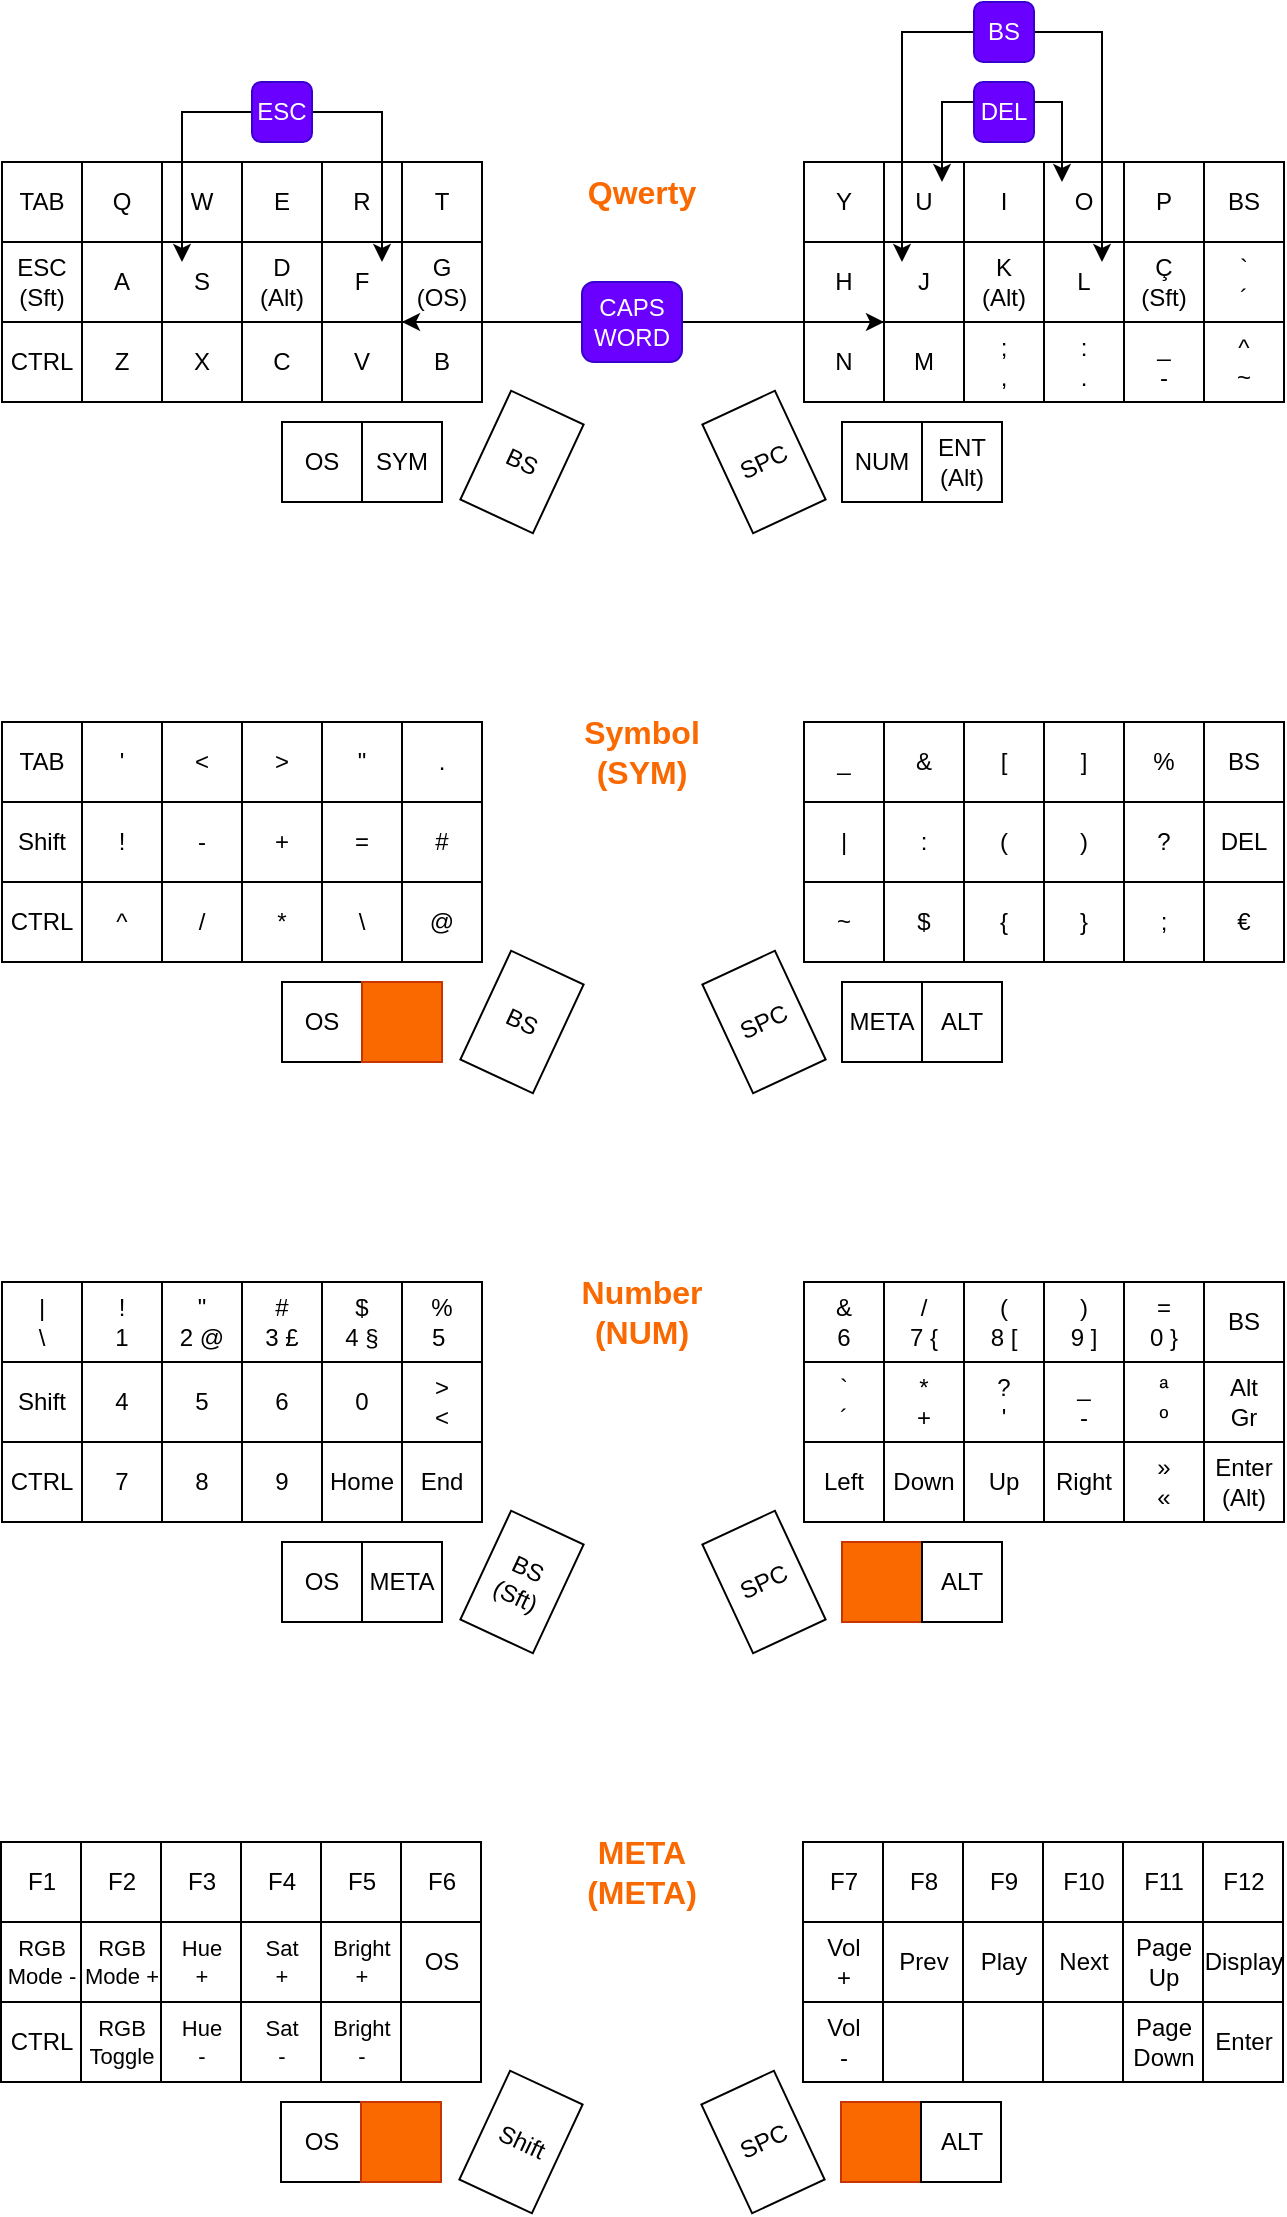 <mxfile version="20.8.10" type="device"><diagram name="Page-1" id="RjyNpweCf3BuNqAkhzB8"><mxGraphModel dx="1401" dy="867" grid="1" gridSize="10" guides="1" tooltips="1" connect="1" arrows="1" fold="1" page="1" pageScale="1" pageWidth="827" pageHeight="1169" math="0" shadow="0"><root><mxCell id="0"/><mxCell id="1" parent="0"/><mxCell id="gcK_eplWtHW8My9eg8PI-1" value="TAB" style="rounded=0;whiteSpace=wrap;html=1;" parent="1" vertex="1"><mxGeometry x="80" y="120" width="40" height="40" as="geometry"/></mxCell><mxCell id="gcK_eplWtHW8My9eg8PI-2" value="Q" style="rounded=0;whiteSpace=wrap;html=1;" parent="1" vertex="1"><mxGeometry x="120" y="120" width="40" height="40" as="geometry"/></mxCell><mxCell id="gcK_eplWtHW8My9eg8PI-3" value="W" style="rounded=0;whiteSpace=wrap;html=1;" parent="1" vertex="1"><mxGeometry x="160" y="120" width="40" height="40" as="geometry"/></mxCell><mxCell id="gcK_eplWtHW8My9eg8PI-4" value="E" style="rounded=0;whiteSpace=wrap;html=1;" parent="1" vertex="1"><mxGeometry x="200" y="120" width="40" height="40" as="geometry"/></mxCell><mxCell id="gcK_eplWtHW8My9eg8PI-5" value="R" style="rounded=0;whiteSpace=wrap;html=1;" parent="1" vertex="1"><mxGeometry x="240" y="120" width="40" height="40" as="geometry"/></mxCell><mxCell id="gcK_eplWtHW8My9eg8PI-6" value="T" style="rounded=0;whiteSpace=wrap;html=1;" parent="1" vertex="1"><mxGeometry x="280" y="120" width="40" height="40" as="geometry"/></mxCell><mxCell id="gcK_eplWtHW8My9eg8PI-7" value="Y" style="rounded=0;whiteSpace=wrap;html=1;" parent="1" vertex="1"><mxGeometry x="481" y="120" width="40" height="40" as="geometry"/></mxCell><mxCell id="gcK_eplWtHW8My9eg8PI-8" value="U" style="rounded=0;whiteSpace=wrap;html=1;" parent="1" vertex="1"><mxGeometry x="521" y="120" width="40" height="40" as="geometry"/></mxCell><mxCell id="gcK_eplWtHW8My9eg8PI-9" value="I" style="rounded=0;whiteSpace=wrap;html=1;" parent="1" vertex="1"><mxGeometry x="561" y="120" width="40" height="40" as="geometry"/></mxCell><mxCell id="gcK_eplWtHW8My9eg8PI-10" value="O" style="rounded=0;whiteSpace=wrap;html=1;" parent="1" vertex="1"><mxGeometry x="601" y="120" width="40" height="40" as="geometry"/></mxCell><mxCell id="gcK_eplWtHW8My9eg8PI-11" value="P" style="rounded=0;whiteSpace=wrap;html=1;" parent="1" vertex="1"><mxGeometry x="641" y="120" width="40" height="40" as="geometry"/></mxCell><mxCell id="gcK_eplWtHW8My9eg8PI-12" value="BS" style="rounded=0;whiteSpace=wrap;html=1;" parent="1" vertex="1"><mxGeometry x="681" y="120" width="40" height="40" as="geometry"/></mxCell><mxCell id="gcK_eplWtHW8My9eg8PI-13" value="H" style="rounded=0;whiteSpace=wrap;html=1;" parent="1" vertex="1"><mxGeometry x="481" y="160" width="40" height="40" as="geometry"/></mxCell><mxCell id="gcK_eplWtHW8My9eg8PI-14" value="J" style="rounded=0;whiteSpace=wrap;html=1;" parent="1" vertex="1"><mxGeometry x="521" y="160" width="40" height="40" as="geometry"/></mxCell><mxCell id="gcK_eplWtHW8My9eg8PI-15" value="K&lt;br&gt;(Alt)" style="rounded=0;whiteSpace=wrap;html=1;" parent="1" vertex="1"><mxGeometry x="561" y="160" width="40" height="40" as="geometry"/></mxCell><mxCell id="gcK_eplWtHW8My9eg8PI-16" value="L" style="rounded=0;whiteSpace=wrap;html=1;" parent="1" vertex="1"><mxGeometry x="601" y="160" width="40" height="40" as="geometry"/></mxCell><mxCell id="gcK_eplWtHW8My9eg8PI-17" value="Ç&lt;br&gt;(Sft)" style="rounded=0;whiteSpace=wrap;html=1;" parent="1" vertex="1"><mxGeometry x="641" y="160" width="40" height="40" as="geometry"/></mxCell><mxCell id="gcK_eplWtHW8My9eg8PI-18" value="`&lt;br&gt;´" style="rounded=0;whiteSpace=wrap;html=1;" parent="1" vertex="1"><mxGeometry x="681" y="160" width="40" height="40" as="geometry"/></mxCell><mxCell id="gcK_eplWtHW8My9eg8PI-19" value="N" style="rounded=0;whiteSpace=wrap;html=1;" parent="1" vertex="1"><mxGeometry x="481" y="200" width="40" height="40" as="geometry"/></mxCell><mxCell id="gcK_eplWtHW8My9eg8PI-20" value="M" style="rounded=0;whiteSpace=wrap;html=1;" parent="1" vertex="1"><mxGeometry x="521" y="200" width="40" height="40" as="geometry"/></mxCell><mxCell id="gcK_eplWtHW8My9eg8PI-21" value=";&lt;br&gt;," style="rounded=0;whiteSpace=wrap;html=1;" parent="1" vertex="1"><mxGeometry x="561" y="200" width="40" height="40" as="geometry"/></mxCell><mxCell id="gcK_eplWtHW8My9eg8PI-22" value=":&lt;br&gt;." style="rounded=0;whiteSpace=wrap;html=1;" parent="1" vertex="1"><mxGeometry x="601" y="200" width="40" height="40" as="geometry"/></mxCell><mxCell id="gcK_eplWtHW8My9eg8PI-23" value="_&lt;br&gt;-" style="rounded=0;whiteSpace=wrap;html=1;" parent="1" vertex="1"><mxGeometry x="641" y="200" width="40" height="40" as="geometry"/></mxCell><mxCell id="gcK_eplWtHW8My9eg8PI-24" value="^&lt;br&gt;~" style="rounded=0;whiteSpace=wrap;html=1;" parent="1" vertex="1"><mxGeometry x="681" y="200" width="40" height="40" as="geometry"/></mxCell><mxCell id="gcK_eplWtHW8My9eg8PI-25" value="ESC&lt;br&gt;(Sft)" style="rounded=0;whiteSpace=wrap;html=1;" parent="1" vertex="1"><mxGeometry x="80" y="160" width="40" height="40" as="geometry"/></mxCell><mxCell id="gcK_eplWtHW8My9eg8PI-26" value="A" style="rounded=0;whiteSpace=wrap;html=1;" parent="1" vertex="1"><mxGeometry x="120" y="160" width="40" height="40" as="geometry"/></mxCell><mxCell id="gcK_eplWtHW8My9eg8PI-27" value="S" style="rounded=0;whiteSpace=wrap;html=1;" parent="1" vertex="1"><mxGeometry x="160" y="160" width="40" height="40" as="geometry"/></mxCell><mxCell id="gcK_eplWtHW8My9eg8PI-28" value="D&lt;br&gt;(Alt)" style="rounded=0;whiteSpace=wrap;html=1;" parent="1" vertex="1"><mxGeometry x="200" y="160" width="40" height="40" as="geometry"/></mxCell><mxCell id="gcK_eplWtHW8My9eg8PI-29" value="F" style="rounded=0;whiteSpace=wrap;html=1;" parent="1" vertex="1"><mxGeometry x="240" y="160" width="40" height="40" as="geometry"/></mxCell><mxCell id="gcK_eplWtHW8My9eg8PI-30" value="G&lt;br&gt;(OS)" style="rounded=0;whiteSpace=wrap;html=1;" parent="1" vertex="1"><mxGeometry x="280" y="160" width="40" height="40" as="geometry"/></mxCell><mxCell id="gcK_eplWtHW8My9eg8PI-31" value="CTRL" style="rounded=0;whiteSpace=wrap;html=1;" parent="1" vertex="1"><mxGeometry x="80" y="200" width="40" height="40" as="geometry"/></mxCell><mxCell id="gcK_eplWtHW8My9eg8PI-32" value="Z" style="rounded=0;whiteSpace=wrap;html=1;" parent="1" vertex="1"><mxGeometry x="120" y="200" width="40" height="40" as="geometry"/></mxCell><mxCell id="gcK_eplWtHW8My9eg8PI-33" value="X" style="rounded=0;whiteSpace=wrap;html=1;" parent="1" vertex="1"><mxGeometry x="160" y="200" width="40" height="40" as="geometry"/></mxCell><mxCell id="gcK_eplWtHW8My9eg8PI-34" value="C" style="rounded=0;whiteSpace=wrap;html=1;" parent="1" vertex="1"><mxGeometry x="200" y="200" width="40" height="40" as="geometry"/></mxCell><mxCell id="gcK_eplWtHW8My9eg8PI-35" value="V" style="rounded=0;whiteSpace=wrap;html=1;" parent="1" vertex="1"><mxGeometry x="240" y="200" width="40" height="40" as="geometry"/></mxCell><mxCell id="gcK_eplWtHW8My9eg8PI-36" value="B" style="rounded=0;whiteSpace=wrap;html=1;" parent="1" vertex="1"><mxGeometry x="280" y="200" width="40" height="40" as="geometry"/></mxCell><mxCell id="gcK_eplWtHW8My9eg8PI-37" value="OS" style="rounded=0;whiteSpace=wrap;html=1;" parent="1" vertex="1"><mxGeometry x="220" y="250" width="40" height="40" as="geometry"/></mxCell><mxCell id="gcK_eplWtHW8My9eg8PI-38" value="SYM" style="rounded=0;whiteSpace=wrap;html=1;" parent="1" vertex="1"><mxGeometry x="260" y="250" width="40" height="40" as="geometry"/></mxCell><mxCell id="gcK_eplWtHW8My9eg8PI-39" value="SPC" style="rounded=0;whiteSpace=wrap;html=1;rotation=335;" parent="1" vertex="1"><mxGeometry x="441" y="240" width="40" height="60" as="geometry"/></mxCell><mxCell id="gcK_eplWtHW8My9eg8PI-40" value="BS" style="rounded=0;whiteSpace=wrap;html=1;rotation=25;" parent="1" vertex="1"><mxGeometry x="320" y="240" width="40" height="60" as="geometry"/></mxCell><mxCell id="gcK_eplWtHW8My9eg8PI-41" value="NUM" style="rounded=0;whiteSpace=wrap;html=1;" parent="1" vertex="1"><mxGeometry x="500" y="250" width="40" height="40" as="geometry"/></mxCell><mxCell id="gcK_eplWtHW8My9eg8PI-42" value="ENT&lt;br&gt;(Alt)" style="rounded=0;whiteSpace=wrap;html=1;" parent="1" vertex="1"><mxGeometry x="540" y="250" width="40" height="40" as="geometry"/></mxCell><mxCell id="gcK_eplWtHW8My9eg8PI-49" style="edgeStyle=orthogonalEdgeStyle;rounded=0;orthogonalLoop=1;jettySize=auto;html=1;exitX=1;exitY=0.5;exitDx=0;exitDy=0;entryX=0.75;entryY=0.25;entryDx=0;entryDy=0;entryPerimeter=0;" parent="1" source="gcK_eplWtHW8My9eg8PI-43" target="gcK_eplWtHW8My9eg8PI-29" edge="1"><mxGeometry relative="1" as="geometry"/></mxCell><mxCell id="gcK_eplWtHW8My9eg8PI-50" style="edgeStyle=orthogonalEdgeStyle;rounded=0;orthogonalLoop=1;jettySize=auto;html=1;exitX=0;exitY=0.5;exitDx=0;exitDy=0;entryX=0.25;entryY=0.25;entryDx=0;entryDy=0;entryPerimeter=0;" parent="1" source="gcK_eplWtHW8My9eg8PI-43" target="gcK_eplWtHW8My9eg8PI-27" edge="1"><mxGeometry relative="1" as="geometry"/></mxCell><mxCell id="gcK_eplWtHW8My9eg8PI-43" value="ESC" style="rounded=1;whiteSpace=wrap;html=1;fillColor=#6a00ff;fontColor=#ffffff;strokeColor=#3700CC;" parent="1" vertex="1"><mxGeometry x="205" y="80" width="30" height="30" as="geometry"/></mxCell><mxCell id="gcK_eplWtHW8My9eg8PI-47" style="edgeStyle=orthogonalEdgeStyle;rounded=0;orthogonalLoop=1;jettySize=auto;html=1;exitX=0;exitY=0.5;exitDx=0;exitDy=0;entryX=0.225;entryY=0.25;entryDx=0;entryDy=0;entryPerimeter=0;" parent="1" source="gcK_eplWtHW8My9eg8PI-46" target="gcK_eplWtHW8My9eg8PI-14" edge="1"><mxGeometry relative="1" as="geometry"/></mxCell><mxCell id="gcK_eplWtHW8My9eg8PI-48" style="edgeStyle=orthogonalEdgeStyle;rounded=0;orthogonalLoop=1;jettySize=auto;html=1;exitX=1;exitY=0.5;exitDx=0;exitDy=0;entryX=0.725;entryY=0.25;entryDx=0;entryDy=0;entryPerimeter=0;" parent="1" source="gcK_eplWtHW8My9eg8PI-46" target="gcK_eplWtHW8My9eg8PI-16" edge="1"><mxGeometry relative="1" as="geometry"/></mxCell><mxCell id="gcK_eplWtHW8My9eg8PI-46" value="BS" style="rounded=1;whiteSpace=wrap;html=1;fillColor=#6a00ff;fontColor=#ffffff;strokeColor=#3700CC;" parent="1" vertex="1"><mxGeometry x="566" y="40" width="30" height="30" as="geometry"/></mxCell><mxCell id="gcK_eplWtHW8My9eg8PI-52" style="edgeStyle=orthogonalEdgeStyle;rounded=0;orthogonalLoop=1;jettySize=auto;html=1;exitX=0;exitY=0.5;exitDx=0;exitDy=0;entryX=0.725;entryY=0.25;entryDx=0;entryDy=0;entryPerimeter=0;jumpStyle=arc;" parent="1" source="gcK_eplWtHW8My9eg8PI-51" target="gcK_eplWtHW8My9eg8PI-8" edge="1"><mxGeometry relative="1" as="geometry"><Array as="points"><mxPoint x="566" y="90"/><mxPoint x="550" y="90"/></Array></mxGeometry></mxCell><mxCell id="gcK_eplWtHW8My9eg8PI-53" style="edgeStyle=orthogonalEdgeStyle;rounded=0;jumpStyle=arc;orthogonalLoop=1;jettySize=auto;html=1;exitX=1;exitY=0.5;exitDx=0;exitDy=0;entryX=0.225;entryY=0.25;entryDx=0;entryDy=0;entryPerimeter=0;" parent="1" source="gcK_eplWtHW8My9eg8PI-51" target="gcK_eplWtHW8My9eg8PI-10" edge="1"><mxGeometry relative="1" as="geometry"><Array as="points"><mxPoint x="596" y="90"/><mxPoint x="610" y="90"/></Array></mxGeometry></mxCell><mxCell id="gcK_eplWtHW8My9eg8PI-51" value="DEL" style="rounded=1;whiteSpace=wrap;html=1;fillColor=#6a00ff;fontColor=#ffffff;strokeColor=#3700CC;" parent="1" vertex="1"><mxGeometry x="566" y="80" width="30" height="30" as="geometry"/></mxCell><mxCell id="gcK_eplWtHW8My9eg8PI-56" style="edgeStyle=orthogonalEdgeStyle;rounded=0;jumpStyle=arc;orthogonalLoop=1;jettySize=auto;html=1;exitX=0;exitY=0.5;exitDx=0;exitDy=0;entryX=0;entryY=1;entryDx=0;entryDy=0;" parent="1" source="gcK_eplWtHW8My9eg8PI-55" target="gcK_eplWtHW8My9eg8PI-30" edge="1"><mxGeometry relative="1" as="geometry"><Array as="points"><mxPoint x="310" y="200"/><mxPoint x="310" y="200"/></Array></mxGeometry></mxCell><mxCell id="gcK_eplWtHW8My9eg8PI-57" style="edgeStyle=orthogonalEdgeStyle;rounded=0;jumpStyle=arc;orthogonalLoop=1;jettySize=auto;html=1;exitX=1;exitY=0.5;exitDx=0;exitDy=0;entryX=1;entryY=0;entryDx=0;entryDy=0;" parent="1" source="gcK_eplWtHW8My9eg8PI-55" target="gcK_eplWtHW8My9eg8PI-19" edge="1"><mxGeometry relative="1" as="geometry"><Array as="points"><mxPoint x="490" y="200"/><mxPoint x="490" y="200"/></Array></mxGeometry></mxCell><mxCell id="gcK_eplWtHW8My9eg8PI-55" value="CAPS&lt;br&gt;WORD" style="rounded=1;whiteSpace=wrap;html=1;fillColor=#6a00ff;fontColor=#ffffff;strokeColor=#3700CC;" parent="1" vertex="1"><mxGeometry x="370" y="180" width="50" height="40" as="geometry"/></mxCell><mxCell id="gcK_eplWtHW8My9eg8PI-58" value="&lt;font style=&quot;font-size: 16px;&quot;&gt;&lt;b style=&quot;font-size: 16px;&quot;&gt;Qwerty&lt;/b&gt;&lt;/font&gt;" style="text;html=1;strokeColor=none;fillColor=none;align=center;verticalAlign=middle;whiteSpace=wrap;rounded=0;fontSize=16;fontColor=#fa6800;" parent="1" vertex="1"><mxGeometry x="370" y="120" width="60" height="30" as="geometry"/></mxCell><mxCell id="gcK_eplWtHW8My9eg8PI-59" value="TAB" style="rounded=0;whiteSpace=wrap;html=1;" parent="1" vertex="1"><mxGeometry x="80" y="400" width="40" height="40" as="geometry"/></mxCell><mxCell id="gcK_eplWtHW8My9eg8PI-60" value="'" style="rounded=0;whiteSpace=wrap;html=1;" parent="1" vertex="1"><mxGeometry x="120" y="400" width="40" height="40" as="geometry"/></mxCell><mxCell id="gcK_eplWtHW8My9eg8PI-61" value="&amp;lt;" style="rounded=0;whiteSpace=wrap;html=1;" parent="1" vertex="1"><mxGeometry x="160" y="400" width="40" height="40" as="geometry"/></mxCell><mxCell id="gcK_eplWtHW8My9eg8PI-62" value="&amp;gt;" style="rounded=0;whiteSpace=wrap;html=1;" parent="1" vertex="1"><mxGeometry x="200" y="400" width="40" height="40" as="geometry"/></mxCell><mxCell id="gcK_eplWtHW8My9eg8PI-63" value="&quot;" style="rounded=0;whiteSpace=wrap;html=1;" parent="1" vertex="1"><mxGeometry x="240" y="400" width="40" height="40" as="geometry"/></mxCell><mxCell id="gcK_eplWtHW8My9eg8PI-64" value="." style="rounded=0;whiteSpace=wrap;html=1;" parent="1" vertex="1"><mxGeometry x="280" y="400" width="40" height="40" as="geometry"/></mxCell><mxCell id="gcK_eplWtHW8My9eg8PI-65" value="_" style="rounded=0;whiteSpace=wrap;html=1;" parent="1" vertex="1"><mxGeometry x="481" y="400" width="40" height="40" as="geometry"/></mxCell><mxCell id="gcK_eplWtHW8My9eg8PI-66" value="&amp;amp;" style="rounded=0;whiteSpace=wrap;html=1;" parent="1" vertex="1"><mxGeometry x="521" y="400" width="40" height="40" as="geometry"/></mxCell><mxCell id="gcK_eplWtHW8My9eg8PI-67" value="[" style="rounded=0;whiteSpace=wrap;html=1;" parent="1" vertex="1"><mxGeometry x="561" y="400" width="40" height="40" as="geometry"/></mxCell><mxCell id="gcK_eplWtHW8My9eg8PI-68" value="]" style="rounded=0;whiteSpace=wrap;html=1;" parent="1" vertex="1"><mxGeometry x="601" y="400" width="40" height="40" as="geometry"/></mxCell><mxCell id="gcK_eplWtHW8My9eg8PI-69" value="%" style="rounded=0;whiteSpace=wrap;html=1;" parent="1" vertex="1"><mxGeometry x="641" y="400" width="40" height="40" as="geometry"/></mxCell><mxCell id="gcK_eplWtHW8My9eg8PI-70" value="BS" style="rounded=0;whiteSpace=wrap;html=1;" parent="1" vertex="1"><mxGeometry x="681" y="400" width="40" height="40" as="geometry"/></mxCell><mxCell id="gcK_eplWtHW8My9eg8PI-71" value="|" style="rounded=0;whiteSpace=wrap;html=1;" parent="1" vertex="1"><mxGeometry x="481" y="440" width="40" height="40" as="geometry"/></mxCell><mxCell id="gcK_eplWtHW8My9eg8PI-72" value=":" style="rounded=0;whiteSpace=wrap;html=1;" parent="1" vertex="1"><mxGeometry x="521" y="440" width="40" height="40" as="geometry"/></mxCell><mxCell id="gcK_eplWtHW8My9eg8PI-73" value="(" style="rounded=0;whiteSpace=wrap;html=1;" parent="1" vertex="1"><mxGeometry x="561" y="440" width="40" height="40" as="geometry"/></mxCell><mxCell id="gcK_eplWtHW8My9eg8PI-74" value=")" style="rounded=0;whiteSpace=wrap;html=1;" parent="1" vertex="1"><mxGeometry x="601" y="440" width="40" height="40" as="geometry"/></mxCell><mxCell id="gcK_eplWtHW8My9eg8PI-75" value="?" style="rounded=0;whiteSpace=wrap;html=1;" parent="1" vertex="1"><mxGeometry x="641" y="440" width="40" height="40" as="geometry"/></mxCell><mxCell id="gcK_eplWtHW8My9eg8PI-76" value="DEL" style="rounded=0;whiteSpace=wrap;html=1;" parent="1" vertex="1"><mxGeometry x="681" y="440" width="40" height="40" as="geometry"/></mxCell><mxCell id="gcK_eplWtHW8My9eg8PI-77" value="~" style="rounded=0;whiteSpace=wrap;html=1;" parent="1" vertex="1"><mxGeometry x="481" y="480" width="40" height="40" as="geometry"/></mxCell><mxCell id="gcK_eplWtHW8My9eg8PI-78" value="$" style="rounded=0;whiteSpace=wrap;html=1;" parent="1" vertex="1"><mxGeometry x="521" y="480" width="40" height="40" as="geometry"/></mxCell><mxCell id="gcK_eplWtHW8My9eg8PI-79" value="{" style="rounded=0;whiteSpace=wrap;html=1;" parent="1" vertex="1"><mxGeometry x="561" y="480" width="40" height="40" as="geometry"/></mxCell><mxCell id="gcK_eplWtHW8My9eg8PI-80" value="}" style="rounded=0;whiteSpace=wrap;html=1;" parent="1" vertex="1"><mxGeometry x="601" y="480" width="40" height="40" as="geometry"/></mxCell><mxCell id="gcK_eplWtHW8My9eg8PI-81" value=";" style="rounded=0;whiteSpace=wrap;html=1;" parent="1" vertex="1"><mxGeometry x="641" y="480" width="40" height="40" as="geometry"/></mxCell><mxCell id="gcK_eplWtHW8My9eg8PI-82" value="€" style="rounded=0;whiteSpace=wrap;html=1;" parent="1" vertex="1"><mxGeometry x="681" y="480" width="40" height="40" as="geometry"/></mxCell><mxCell id="gcK_eplWtHW8My9eg8PI-83" value="Shift" style="rounded=0;whiteSpace=wrap;html=1;" parent="1" vertex="1"><mxGeometry x="80" y="440" width="40" height="40" as="geometry"/></mxCell><mxCell id="gcK_eplWtHW8My9eg8PI-84" value="!" style="rounded=0;whiteSpace=wrap;html=1;" parent="1" vertex="1"><mxGeometry x="120" y="440" width="40" height="40" as="geometry"/></mxCell><mxCell id="gcK_eplWtHW8My9eg8PI-85" value="-" style="rounded=0;whiteSpace=wrap;html=1;" parent="1" vertex="1"><mxGeometry x="160" y="440" width="40" height="40" as="geometry"/></mxCell><mxCell id="gcK_eplWtHW8My9eg8PI-86" value="+" style="rounded=0;whiteSpace=wrap;html=1;" parent="1" vertex="1"><mxGeometry x="200" y="440" width="40" height="40" as="geometry"/></mxCell><mxCell id="gcK_eplWtHW8My9eg8PI-87" value="=" style="rounded=0;whiteSpace=wrap;html=1;" parent="1" vertex="1"><mxGeometry x="240" y="440" width="40" height="40" as="geometry"/></mxCell><mxCell id="gcK_eplWtHW8My9eg8PI-88" value="#" style="rounded=0;whiteSpace=wrap;html=1;" parent="1" vertex="1"><mxGeometry x="280" y="440" width="40" height="40" as="geometry"/></mxCell><mxCell id="gcK_eplWtHW8My9eg8PI-89" value="CTRL" style="rounded=0;whiteSpace=wrap;html=1;" parent="1" vertex="1"><mxGeometry x="80" y="480" width="40" height="40" as="geometry"/></mxCell><mxCell id="gcK_eplWtHW8My9eg8PI-90" value="^" style="rounded=0;whiteSpace=wrap;html=1;" parent="1" vertex="1"><mxGeometry x="120" y="480" width="40" height="40" as="geometry"/></mxCell><mxCell id="gcK_eplWtHW8My9eg8PI-91" value="/" style="rounded=0;whiteSpace=wrap;html=1;" parent="1" vertex="1"><mxGeometry x="160" y="480" width="40" height="40" as="geometry"/></mxCell><mxCell id="gcK_eplWtHW8My9eg8PI-92" value="*" style="rounded=0;whiteSpace=wrap;html=1;" parent="1" vertex="1"><mxGeometry x="200" y="480" width="40" height="40" as="geometry"/></mxCell><mxCell id="gcK_eplWtHW8My9eg8PI-93" value="\" style="rounded=0;whiteSpace=wrap;html=1;" parent="1" vertex="1"><mxGeometry x="240" y="480" width="40" height="40" as="geometry"/></mxCell><mxCell id="gcK_eplWtHW8My9eg8PI-94" value="@" style="rounded=0;whiteSpace=wrap;html=1;" parent="1" vertex="1"><mxGeometry x="280" y="480" width="40" height="40" as="geometry"/></mxCell><mxCell id="gcK_eplWtHW8My9eg8PI-95" value="OS" style="rounded=0;whiteSpace=wrap;html=1;" parent="1" vertex="1"><mxGeometry x="220" y="530" width="40" height="40" as="geometry"/></mxCell><mxCell id="gcK_eplWtHW8My9eg8PI-96" value="" style="rounded=0;whiteSpace=wrap;html=1;fillColor=#fa6800;fontColor=#000000;strokeColor=#C73500;" parent="1" vertex="1"><mxGeometry x="260" y="530" width="40" height="40" as="geometry"/></mxCell><mxCell id="gcK_eplWtHW8My9eg8PI-97" value="SPC" style="rounded=0;whiteSpace=wrap;html=1;rotation=335;" parent="1" vertex="1"><mxGeometry x="441" y="520" width="40" height="60" as="geometry"/></mxCell><mxCell id="gcK_eplWtHW8My9eg8PI-98" value="BS" style="rounded=0;whiteSpace=wrap;html=1;rotation=25;" parent="1" vertex="1"><mxGeometry x="320" y="520" width="40" height="60" as="geometry"/></mxCell><mxCell id="gcK_eplWtHW8My9eg8PI-99" value="META" style="rounded=0;whiteSpace=wrap;html=1;" parent="1" vertex="1"><mxGeometry x="500" y="530" width="40" height="40" as="geometry"/></mxCell><mxCell id="gcK_eplWtHW8My9eg8PI-100" value="ALT" style="rounded=0;whiteSpace=wrap;html=1;" parent="1" vertex="1"><mxGeometry x="540" y="530" width="40" height="40" as="geometry"/></mxCell><mxCell id="gcK_eplWtHW8My9eg8PI-113" value="&lt;font style=&quot;font-size: 16px;&quot;&gt;&lt;b style=&quot;font-size: 16px;&quot;&gt;Symbol&lt;br&gt;(SYM)&lt;br&gt;&lt;/b&gt;&lt;/font&gt;" style="text;html=1;strokeColor=none;fillColor=none;align=center;verticalAlign=middle;whiteSpace=wrap;rounded=0;fontSize=16;fontColor=#FA6800;" parent="1" vertex="1"><mxGeometry x="370" y="400" width="60" height="30" as="geometry"/></mxCell><mxCell id="gcK_eplWtHW8My9eg8PI-114" value="|&lt;br&gt;\" style="rounded=0;whiteSpace=wrap;html=1;" parent="1" vertex="1"><mxGeometry x="80" y="680" width="40" height="40" as="geometry"/></mxCell><mxCell id="gcK_eplWtHW8My9eg8PI-115" value="!&lt;br&gt;1" style="rounded=0;whiteSpace=wrap;html=1;" parent="1" vertex="1"><mxGeometry x="120" y="680" width="40" height="40" as="geometry"/></mxCell><mxCell id="gcK_eplWtHW8My9eg8PI-116" value="&quot;&lt;br&gt;2 @" style="rounded=0;whiteSpace=wrap;html=1;" parent="1" vertex="1"><mxGeometry x="160" y="680" width="40" height="40" as="geometry"/></mxCell><mxCell id="gcK_eplWtHW8My9eg8PI-117" value="#&lt;br&gt;3 £" style="rounded=0;whiteSpace=wrap;html=1;" parent="1" vertex="1"><mxGeometry x="200" y="680" width="40" height="40" as="geometry"/></mxCell><mxCell id="gcK_eplWtHW8My9eg8PI-118" value="$&lt;br&gt;4 §" style="rounded=0;whiteSpace=wrap;html=1;" parent="1" vertex="1"><mxGeometry x="240" y="680" width="40" height="40" as="geometry"/></mxCell><mxCell id="gcK_eplWtHW8My9eg8PI-119" value="%&lt;br&gt;5&amp;nbsp;" style="rounded=0;whiteSpace=wrap;html=1;" parent="1" vertex="1"><mxGeometry x="280" y="680" width="40" height="40" as="geometry"/></mxCell><mxCell id="gcK_eplWtHW8My9eg8PI-120" value="&amp;amp;&lt;br&gt;6" style="rounded=0;whiteSpace=wrap;html=1;" parent="1" vertex="1"><mxGeometry x="481" y="680" width="40" height="40" as="geometry"/></mxCell><mxCell id="gcK_eplWtHW8My9eg8PI-121" value="/&lt;br&gt;7 {" style="rounded=0;whiteSpace=wrap;html=1;" parent="1" vertex="1"><mxGeometry x="521" y="680" width="40" height="40" as="geometry"/></mxCell><mxCell id="gcK_eplWtHW8My9eg8PI-122" value="(&lt;br&gt;8 [" style="rounded=0;whiteSpace=wrap;html=1;" parent="1" vertex="1"><mxGeometry x="561" y="680" width="40" height="40" as="geometry"/></mxCell><mxCell id="gcK_eplWtHW8My9eg8PI-123" value=")&lt;br&gt;9 ]" style="rounded=0;whiteSpace=wrap;html=1;" parent="1" vertex="1"><mxGeometry x="601" y="680" width="40" height="40" as="geometry"/></mxCell><mxCell id="gcK_eplWtHW8My9eg8PI-124" value="=&lt;br&gt;0 }" style="rounded=0;whiteSpace=wrap;html=1;" parent="1" vertex="1"><mxGeometry x="641" y="680" width="40" height="40" as="geometry"/></mxCell><mxCell id="gcK_eplWtHW8My9eg8PI-125" value="BS" style="rounded=0;whiteSpace=wrap;html=1;" parent="1" vertex="1"><mxGeometry x="681" y="680" width="40" height="40" as="geometry"/></mxCell><mxCell id="gcK_eplWtHW8My9eg8PI-126" value="`&lt;br&gt;´" style="rounded=0;whiteSpace=wrap;html=1;" parent="1" vertex="1"><mxGeometry x="481" y="720" width="40" height="40" as="geometry"/></mxCell><mxCell id="gcK_eplWtHW8My9eg8PI-127" value="*&lt;br&gt;+" style="rounded=0;whiteSpace=wrap;html=1;" parent="1" vertex="1"><mxGeometry x="521" y="720" width="40" height="40" as="geometry"/></mxCell><mxCell id="gcK_eplWtHW8My9eg8PI-128" value="?&lt;br&gt;'" style="rounded=0;whiteSpace=wrap;html=1;" parent="1" vertex="1"><mxGeometry x="561" y="720" width="40" height="40" as="geometry"/></mxCell><mxCell id="gcK_eplWtHW8My9eg8PI-129" value="_&lt;br&gt;-" style="rounded=0;whiteSpace=wrap;html=1;" parent="1" vertex="1"><mxGeometry x="601" y="720" width="40" height="40" as="geometry"/></mxCell><mxCell id="gcK_eplWtHW8My9eg8PI-130" value="ª&lt;br&gt;º" style="rounded=0;whiteSpace=wrap;html=1;" parent="1" vertex="1"><mxGeometry x="641" y="720" width="40" height="40" as="geometry"/></mxCell><mxCell id="gcK_eplWtHW8My9eg8PI-131" value="Alt&lt;br&gt;Gr" style="rounded=0;whiteSpace=wrap;html=1;" parent="1" vertex="1"><mxGeometry x="681" y="720" width="40" height="40" as="geometry"/></mxCell><mxCell id="gcK_eplWtHW8My9eg8PI-132" value="Left" style="rounded=0;whiteSpace=wrap;html=1;" parent="1" vertex="1"><mxGeometry x="481" y="760" width="40" height="40" as="geometry"/></mxCell><mxCell id="gcK_eplWtHW8My9eg8PI-133" value="Down" style="rounded=0;whiteSpace=wrap;html=1;" parent="1" vertex="1"><mxGeometry x="521" y="760" width="40" height="40" as="geometry"/></mxCell><mxCell id="gcK_eplWtHW8My9eg8PI-134" value="Up" style="rounded=0;whiteSpace=wrap;html=1;" parent="1" vertex="1"><mxGeometry x="561" y="760" width="40" height="40" as="geometry"/></mxCell><mxCell id="gcK_eplWtHW8My9eg8PI-135" value="Right" style="rounded=0;whiteSpace=wrap;html=1;" parent="1" vertex="1"><mxGeometry x="601" y="760" width="40" height="40" as="geometry"/></mxCell><mxCell id="gcK_eplWtHW8My9eg8PI-136" value="»&lt;br&gt;«" style="rounded=0;whiteSpace=wrap;html=1;" parent="1" vertex="1"><mxGeometry x="641" y="760" width="40" height="40" as="geometry"/></mxCell><mxCell id="gcK_eplWtHW8My9eg8PI-137" value="Enter&lt;br&gt;(Alt)" style="rounded=0;whiteSpace=wrap;html=1;" parent="1" vertex="1"><mxGeometry x="681" y="760" width="40" height="40" as="geometry"/></mxCell><mxCell id="gcK_eplWtHW8My9eg8PI-138" value="Shift" style="rounded=0;whiteSpace=wrap;html=1;" parent="1" vertex="1"><mxGeometry x="80" y="720" width="40" height="40" as="geometry"/></mxCell><mxCell id="gcK_eplWtHW8My9eg8PI-139" value="4" style="rounded=0;whiteSpace=wrap;html=1;" parent="1" vertex="1"><mxGeometry x="120" y="720" width="40" height="40" as="geometry"/></mxCell><mxCell id="gcK_eplWtHW8My9eg8PI-140" value="5" style="rounded=0;whiteSpace=wrap;html=1;" parent="1" vertex="1"><mxGeometry x="160" y="720" width="40" height="40" as="geometry"/></mxCell><mxCell id="gcK_eplWtHW8My9eg8PI-141" value="6" style="rounded=0;whiteSpace=wrap;html=1;" parent="1" vertex="1"><mxGeometry x="200" y="720" width="40" height="40" as="geometry"/></mxCell><mxCell id="gcK_eplWtHW8My9eg8PI-142" value="0" style="rounded=0;whiteSpace=wrap;html=1;" parent="1" vertex="1"><mxGeometry x="240" y="720" width="40" height="40" as="geometry"/></mxCell><mxCell id="gcK_eplWtHW8My9eg8PI-143" value="&amp;gt;&lt;br&gt;&amp;lt;" style="rounded=0;whiteSpace=wrap;html=1;" parent="1" vertex="1"><mxGeometry x="280" y="720" width="40" height="40" as="geometry"/></mxCell><mxCell id="gcK_eplWtHW8My9eg8PI-144" value="CTRL" style="rounded=0;whiteSpace=wrap;html=1;" parent="1" vertex="1"><mxGeometry x="80" y="760" width="40" height="40" as="geometry"/></mxCell><mxCell id="gcK_eplWtHW8My9eg8PI-145" value="7" style="rounded=0;whiteSpace=wrap;html=1;" parent="1" vertex="1"><mxGeometry x="120" y="760" width="40" height="40" as="geometry"/></mxCell><mxCell id="gcK_eplWtHW8My9eg8PI-146" value="8" style="rounded=0;whiteSpace=wrap;html=1;" parent="1" vertex="1"><mxGeometry x="160" y="760" width="40" height="40" as="geometry"/></mxCell><mxCell id="gcK_eplWtHW8My9eg8PI-147" value="9" style="rounded=0;whiteSpace=wrap;html=1;" parent="1" vertex="1"><mxGeometry x="200" y="760" width="40" height="40" as="geometry"/></mxCell><mxCell id="gcK_eplWtHW8My9eg8PI-148" value="Home" style="rounded=0;whiteSpace=wrap;html=1;" parent="1" vertex="1"><mxGeometry x="240" y="760" width="40" height="40" as="geometry"/></mxCell><mxCell id="gcK_eplWtHW8My9eg8PI-149" value="End" style="rounded=0;whiteSpace=wrap;html=1;" parent="1" vertex="1"><mxGeometry x="280" y="760" width="40" height="40" as="geometry"/></mxCell><mxCell id="gcK_eplWtHW8My9eg8PI-150" value="OS" style="rounded=0;whiteSpace=wrap;html=1;" parent="1" vertex="1"><mxGeometry x="220" y="810" width="40" height="40" as="geometry"/></mxCell><mxCell id="gcK_eplWtHW8My9eg8PI-151" value="" style="rounded=0;whiteSpace=wrap;html=1;fillColor=none;fontColor=#000000;strokeColor=none;" parent="1" vertex="1"><mxGeometry x="260" y="810" width="40" height="40" as="geometry"/></mxCell><mxCell id="gcK_eplWtHW8My9eg8PI-152" value="SPC" style="rounded=0;whiteSpace=wrap;html=1;rotation=335;" parent="1" vertex="1"><mxGeometry x="441" y="800" width="40" height="60" as="geometry"/></mxCell><mxCell id="gcK_eplWtHW8My9eg8PI-153" value="BS&lt;br&gt;(Sft)" style="rounded=0;whiteSpace=wrap;html=1;rotation=25;" parent="1" vertex="1"><mxGeometry x="320" y="800" width="40" height="60" as="geometry"/></mxCell><mxCell id="gcK_eplWtHW8My9eg8PI-154" value="" style="rounded=0;whiteSpace=wrap;html=1;fillColor=#fa6800;fontColor=#000000;strokeColor=#C73500;" parent="1" vertex="1"><mxGeometry x="500" y="810" width="40" height="40" as="geometry"/></mxCell><mxCell id="gcK_eplWtHW8My9eg8PI-155" value="ALT" style="rounded=0;whiteSpace=wrap;html=1;" parent="1" vertex="1"><mxGeometry x="540" y="810" width="40" height="40" as="geometry"/></mxCell><mxCell id="gcK_eplWtHW8My9eg8PI-156" value="&lt;font style=&quot;font-size: 16px;&quot;&gt;&lt;b style=&quot;font-size: 16px;&quot;&gt;Number&lt;br&gt;(NUM)&lt;br&gt;&lt;/b&gt;&lt;/font&gt;" style="text;html=1;strokeColor=none;fillColor=none;align=center;verticalAlign=middle;whiteSpace=wrap;rounded=0;fontSize=16;fontColor=#fa6800;" parent="1" vertex="1"><mxGeometry x="370" y="680" width="60" height="30" as="geometry"/></mxCell><mxCell id="gcK_eplWtHW8My9eg8PI-157" value="META" style="rounded=0;whiteSpace=wrap;html=1;" parent="1" vertex="1"><mxGeometry x="260" y="810" width="40" height="40" as="geometry"/></mxCell><mxCell id="gcK_eplWtHW8My9eg8PI-158" value="F1" style="rounded=0;whiteSpace=wrap;html=1;" parent="1" vertex="1"><mxGeometry x="79.5" y="960" width="40" height="40" as="geometry"/></mxCell><mxCell id="gcK_eplWtHW8My9eg8PI-159" value="F2" style="rounded=0;whiteSpace=wrap;html=1;" parent="1" vertex="1"><mxGeometry x="119.5" y="960" width="40" height="40" as="geometry"/></mxCell><mxCell id="gcK_eplWtHW8My9eg8PI-160" value="F3" style="rounded=0;whiteSpace=wrap;html=1;" parent="1" vertex="1"><mxGeometry x="159.5" y="960" width="40" height="40" as="geometry"/></mxCell><mxCell id="gcK_eplWtHW8My9eg8PI-161" value="F4" style="rounded=0;whiteSpace=wrap;html=1;" parent="1" vertex="1"><mxGeometry x="199.5" y="960" width="40" height="40" as="geometry"/></mxCell><mxCell id="gcK_eplWtHW8My9eg8PI-162" value="F5" style="rounded=0;whiteSpace=wrap;html=1;" parent="1" vertex="1"><mxGeometry x="239.5" y="960" width="40" height="40" as="geometry"/></mxCell><mxCell id="gcK_eplWtHW8My9eg8PI-163" value="F6" style="rounded=0;whiteSpace=wrap;html=1;" parent="1" vertex="1"><mxGeometry x="279.5" y="960" width="40" height="40" as="geometry"/></mxCell><mxCell id="gcK_eplWtHW8My9eg8PI-164" value="F7" style="rounded=0;whiteSpace=wrap;html=1;" parent="1" vertex="1"><mxGeometry x="480.5" y="960" width="40" height="40" as="geometry"/></mxCell><mxCell id="gcK_eplWtHW8My9eg8PI-165" value="F8" style="rounded=0;whiteSpace=wrap;html=1;" parent="1" vertex="1"><mxGeometry x="520.5" y="960" width="40" height="40" as="geometry"/></mxCell><mxCell id="gcK_eplWtHW8My9eg8PI-166" value="F9" style="rounded=0;whiteSpace=wrap;html=1;" parent="1" vertex="1"><mxGeometry x="560.5" y="960" width="40" height="40" as="geometry"/></mxCell><mxCell id="gcK_eplWtHW8My9eg8PI-167" value="F10" style="rounded=0;whiteSpace=wrap;html=1;" parent="1" vertex="1"><mxGeometry x="600.5" y="960" width="40" height="40" as="geometry"/></mxCell><mxCell id="gcK_eplWtHW8My9eg8PI-168" value="F11" style="rounded=0;whiteSpace=wrap;html=1;" parent="1" vertex="1"><mxGeometry x="640.5" y="960" width="40" height="40" as="geometry"/></mxCell><mxCell id="gcK_eplWtHW8My9eg8PI-169" value="F12" style="rounded=0;whiteSpace=wrap;html=1;" parent="1" vertex="1"><mxGeometry x="680.5" y="960" width="40" height="40" as="geometry"/></mxCell><mxCell id="gcK_eplWtHW8My9eg8PI-170" value="Vol&lt;br&gt;+" style="rounded=0;whiteSpace=wrap;html=1;" parent="1" vertex="1"><mxGeometry x="480.5" y="1000" width="40" height="40" as="geometry"/></mxCell><mxCell id="gcK_eplWtHW8My9eg8PI-171" value="Prev" style="rounded=0;whiteSpace=wrap;html=1;" parent="1" vertex="1"><mxGeometry x="520.5" y="1000" width="40" height="40" as="geometry"/></mxCell><mxCell id="gcK_eplWtHW8My9eg8PI-172" value="Play" style="rounded=0;whiteSpace=wrap;html=1;" parent="1" vertex="1"><mxGeometry x="560.5" y="1000" width="40" height="40" as="geometry"/></mxCell><mxCell id="gcK_eplWtHW8My9eg8PI-173" value="Next" style="rounded=0;whiteSpace=wrap;html=1;" parent="1" vertex="1"><mxGeometry x="600.5" y="1000" width="40" height="40" as="geometry"/></mxCell><mxCell id="gcK_eplWtHW8My9eg8PI-174" value="Page&lt;br&gt;Up" style="rounded=0;whiteSpace=wrap;html=1;" parent="1" vertex="1"><mxGeometry x="640.5" y="1000" width="40" height="40" as="geometry"/></mxCell><mxCell id="gcK_eplWtHW8My9eg8PI-175" value="Display" style="rounded=0;whiteSpace=wrap;html=1;" parent="1" vertex="1"><mxGeometry x="680.5" y="1000" width="40" height="40" as="geometry"/></mxCell><mxCell id="gcK_eplWtHW8My9eg8PI-176" value="Vol&lt;br&gt;-" style="rounded=0;whiteSpace=wrap;html=1;" parent="1" vertex="1"><mxGeometry x="480.5" y="1040" width="40" height="40" as="geometry"/></mxCell><mxCell id="gcK_eplWtHW8My9eg8PI-177" value="" style="rounded=0;whiteSpace=wrap;html=1;" parent="1" vertex="1"><mxGeometry x="520.5" y="1040" width="40" height="40" as="geometry"/></mxCell><mxCell id="gcK_eplWtHW8My9eg8PI-178" value="" style="rounded=0;whiteSpace=wrap;html=1;" parent="1" vertex="1"><mxGeometry x="560.5" y="1040" width="40" height="40" as="geometry"/></mxCell><mxCell id="gcK_eplWtHW8My9eg8PI-179" value="" style="rounded=0;whiteSpace=wrap;html=1;" parent="1" vertex="1"><mxGeometry x="600.5" y="1040" width="40" height="40" as="geometry"/></mxCell><mxCell id="gcK_eplWtHW8My9eg8PI-180" value="Page&lt;br&gt;Down" style="rounded=0;whiteSpace=wrap;html=1;" parent="1" vertex="1"><mxGeometry x="640.5" y="1040" width="40" height="40" as="geometry"/></mxCell><mxCell id="gcK_eplWtHW8My9eg8PI-181" value="Enter" style="rounded=0;whiteSpace=wrap;html=1;" parent="1" vertex="1"><mxGeometry x="680.5" y="1040" width="40" height="40" as="geometry"/></mxCell><mxCell id="gcK_eplWtHW8My9eg8PI-182" value="RGB&lt;br style=&quot;font-size: 11px;&quot;&gt;Mode -" style="rounded=0;whiteSpace=wrap;html=1;fontSize=11;" parent="1" vertex="1"><mxGeometry x="79.5" y="1000" width="40" height="40" as="geometry"/></mxCell><mxCell id="gcK_eplWtHW8My9eg8PI-183" value="RGB&lt;br style=&quot;font-size: 11px;&quot;&gt;&lt;span style=&quot;font-size: 11px;&quot;&gt;Mode +&lt;/span&gt;" style="rounded=0;whiteSpace=wrap;html=1;fontSize=11;" parent="1" vertex="1"><mxGeometry x="119.5" y="1000" width="40" height="40" as="geometry"/></mxCell><mxCell id="gcK_eplWtHW8My9eg8PI-184" value="Hue&lt;br style=&quot;font-size: 11px;&quot;&gt;+" style="rounded=0;whiteSpace=wrap;html=1;fontSize=11;" parent="1" vertex="1"><mxGeometry x="159.5" y="1000" width="40" height="40" as="geometry"/></mxCell><mxCell id="gcK_eplWtHW8My9eg8PI-185" value="Sat&lt;br style=&quot;font-size: 11px;&quot;&gt;+" style="rounded=0;whiteSpace=wrap;html=1;fontSize=11;" parent="1" vertex="1"><mxGeometry x="199.5" y="1000" width="40" height="40" as="geometry"/></mxCell><mxCell id="gcK_eplWtHW8My9eg8PI-186" value="Bright&lt;br style=&quot;font-size: 11px;&quot;&gt;+" style="rounded=0;whiteSpace=wrap;html=1;fontSize=11;" parent="1" vertex="1"><mxGeometry x="239.5" y="1000" width="40" height="40" as="geometry"/></mxCell><mxCell id="gcK_eplWtHW8My9eg8PI-187" value="OS" style="rounded=0;whiteSpace=wrap;html=1;" parent="1" vertex="1"><mxGeometry x="279.5" y="1000" width="40" height="40" as="geometry"/></mxCell><mxCell id="gcK_eplWtHW8My9eg8PI-188" value="CTRL" style="rounded=0;whiteSpace=wrap;html=1;" parent="1" vertex="1"><mxGeometry x="79.5" y="1040" width="40" height="40" as="geometry"/></mxCell><mxCell id="gcK_eplWtHW8My9eg8PI-189" value="RGB&lt;br style=&quot;font-size: 11px;&quot;&gt;Toggle" style="rounded=0;whiteSpace=wrap;html=1;fontSize=11;" parent="1" vertex="1"><mxGeometry x="119.5" y="1040" width="40" height="40" as="geometry"/></mxCell><mxCell id="gcK_eplWtHW8My9eg8PI-190" value="Hue&lt;br style=&quot;font-size: 11px;&quot;&gt;-" style="rounded=0;whiteSpace=wrap;html=1;fontSize=11;" parent="1" vertex="1"><mxGeometry x="159.5" y="1040" width="40" height="40" as="geometry"/></mxCell><mxCell id="gcK_eplWtHW8My9eg8PI-191" value="Sat&lt;br style=&quot;font-size: 11px;&quot;&gt;-" style="rounded=0;whiteSpace=wrap;html=1;fontSize=11;" parent="1" vertex="1"><mxGeometry x="199.5" y="1040" width="40" height="40" as="geometry"/></mxCell><mxCell id="gcK_eplWtHW8My9eg8PI-192" value="Bright&lt;br style=&quot;font-size: 11px;&quot;&gt;-" style="rounded=0;whiteSpace=wrap;html=1;fontSize=11;" parent="1" vertex="1"><mxGeometry x="239.5" y="1040" width="40" height="40" as="geometry"/></mxCell><mxCell id="gcK_eplWtHW8My9eg8PI-193" value="" style="rounded=0;whiteSpace=wrap;html=1;" parent="1" vertex="1"><mxGeometry x="279.5" y="1040" width="40" height="40" as="geometry"/></mxCell><mxCell id="gcK_eplWtHW8My9eg8PI-194" value="OS" style="rounded=0;whiteSpace=wrap;html=1;" parent="1" vertex="1"><mxGeometry x="219.5" y="1090" width="40" height="40" as="geometry"/></mxCell><mxCell id="gcK_eplWtHW8My9eg8PI-196" value="SPC" style="rounded=0;whiteSpace=wrap;html=1;rotation=335;" parent="1" vertex="1"><mxGeometry x="440.5" y="1080" width="40" height="60" as="geometry"/></mxCell><mxCell id="gcK_eplWtHW8My9eg8PI-197" value="Shift" style="rounded=0;whiteSpace=wrap;html=1;rotation=25;" parent="1" vertex="1"><mxGeometry x="319.5" y="1080" width="40" height="60" as="geometry"/></mxCell><mxCell id="gcK_eplWtHW8My9eg8PI-198" value="" style="rounded=0;whiteSpace=wrap;html=1;fillColor=#fa6800;fontColor=#000000;strokeColor=#C73500;" parent="1" vertex="1"><mxGeometry x="499.5" y="1090" width="40" height="40" as="geometry"/></mxCell><mxCell id="gcK_eplWtHW8My9eg8PI-199" value="ALT" style="rounded=0;whiteSpace=wrap;html=1;" parent="1" vertex="1"><mxGeometry x="539.5" y="1090" width="40" height="40" as="geometry"/></mxCell><mxCell id="gcK_eplWtHW8My9eg8PI-200" value="&lt;font style=&quot;font-size: 16px;&quot;&gt;&lt;b style=&quot;font-size: 16px;&quot;&gt;META&lt;br&gt;(META)&lt;br&gt;&lt;/b&gt;&lt;/font&gt;" style="text;html=1;strokeColor=none;fillColor=none;align=center;verticalAlign=middle;whiteSpace=wrap;rounded=0;fontSize=16;fontColor=#fa6800;" parent="1" vertex="1"><mxGeometry x="369.5" y="960" width="60" height="30" as="geometry"/></mxCell><mxCell id="gcK_eplWtHW8My9eg8PI-202" value="" style="rounded=0;whiteSpace=wrap;html=1;fillColor=#fa6800;fontColor=#000000;strokeColor=#C73500;" parent="1" vertex="1"><mxGeometry x="259.5" y="1090" width="40" height="40" as="geometry"/></mxCell></root></mxGraphModel></diagram></mxfile>
